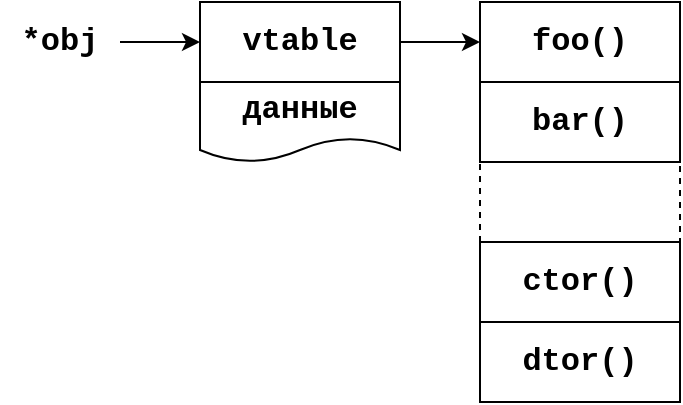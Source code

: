 <mxfile version="24.6.4" type="device">
  <diagram name="Page-1" id="grMOKXOIgLmIMT-oabsP">
    <mxGraphModel dx="984" dy="659" grid="1" gridSize="10" guides="1" tooltips="1" connect="1" arrows="1" fold="1" page="1" pageScale="1" pageWidth="850" pageHeight="1100" math="0" shadow="0">
      <root>
        <mxCell id="0" />
        <mxCell id="1" parent="0" />
        <mxCell id="PsIL97XCXLDydDJhij2d-7" value="" style="edgeStyle=orthogonalEdgeStyle;rounded=0;orthogonalLoop=1;jettySize=auto;html=1;" parent="1" source="PsIL97XCXLDydDJhij2d-1" target="PsIL97XCXLDydDJhij2d-2" edge="1">
          <mxGeometry relative="1" as="geometry" />
        </mxCell>
        <mxCell id="PsIL97XCXLDydDJhij2d-1" value="*obj" style="text;html=1;align=center;verticalAlign=middle;whiteSpace=wrap;rounded=0;fontFamily=Courier New;fontStyle=1;fontSize=16;" parent="1" vertex="1">
          <mxGeometry x="40" y="85" width="60" height="30" as="geometry" />
        </mxCell>
        <mxCell id="PsIL97XCXLDydDJhij2d-9" value="" style="edgeStyle=orthogonalEdgeStyle;rounded=0;orthogonalLoop=1;jettySize=auto;html=1;entryX=0;entryY=0.5;entryDx=0;entryDy=0;" parent="1" source="PsIL97XCXLDydDJhij2d-2" target="PsIL97XCXLDydDJhij2d-4" edge="1">
          <mxGeometry relative="1" as="geometry" />
        </mxCell>
        <mxCell id="PsIL97XCXLDydDJhij2d-2" value="vtable" style="rounded=0;whiteSpace=wrap;html=1;fontFamily=Courier New;fontSize=16;fontStyle=1" parent="1" vertex="1">
          <mxGeometry x="140" y="80" width="100" height="40" as="geometry" />
        </mxCell>
        <mxCell id="PsIL97XCXLDydDJhij2d-4" value="foo()" style="rounded=0;whiteSpace=wrap;html=1;fontFamily=Courier New;fontSize=16;fontStyle=1" parent="1" vertex="1">
          <mxGeometry x="280" y="80" width="100" height="40" as="geometry" />
        </mxCell>
        <mxCell id="vFAaHrRF6U03Ox0TdbtD-1" value="данные" style="shape=document;whiteSpace=wrap;html=1;boundedLbl=1;fontFamily=Courier New;fontSize=16;fontStyle=1" vertex="1" parent="1">
          <mxGeometry x="140" y="120" width="100" height="40" as="geometry" />
        </mxCell>
        <mxCell id="vFAaHrRF6U03Ox0TdbtD-3" value="" style="rounded=0;whiteSpace=wrap;html=1;fontFamily=Courier New;fontSize=16;fontStyle=1;dashed=1;" vertex="1" parent="1">
          <mxGeometry x="280" y="160" width="100" height="40" as="geometry" />
        </mxCell>
        <mxCell id="vFAaHrRF6U03Ox0TdbtD-2" value="bar()" style="rounded=0;whiteSpace=wrap;html=1;fontFamily=Courier New;fontSize=16;fontStyle=1" vertex="1" parent="1">
          <mxGeometry x="280" y="120" width="100" height="40" as="geometry" />
        </mxCell>
        <mxCell id="vFAaHrRF6U03Ox0TdbtD-4" value="ctor()" style="rounded=0;whiteSpace=wrap;html=1;fontFamily=Courier New;fontSize=16;fontStyle=1" vertex="1" parent="1">
          <mxGeometry x="280" y="200" width="100" height="40" as="geometry" />
        </mxCell>
        <mxCell id="vFAaHrRF6U03Ox0TdbtD-5" value="dtor()" style="rounded=0;whiteSpace=wrap;html=1;fontFamily=Courier New;fontSize=16;fontStyle=1" vertex="1" parent="1">
          <mxGeometry x="280" y="240" width="100" height="40" as="geometry" />
        </mxCell>
      </root>
    </mxGraphModel>
  </diagram>
</mxfile>
